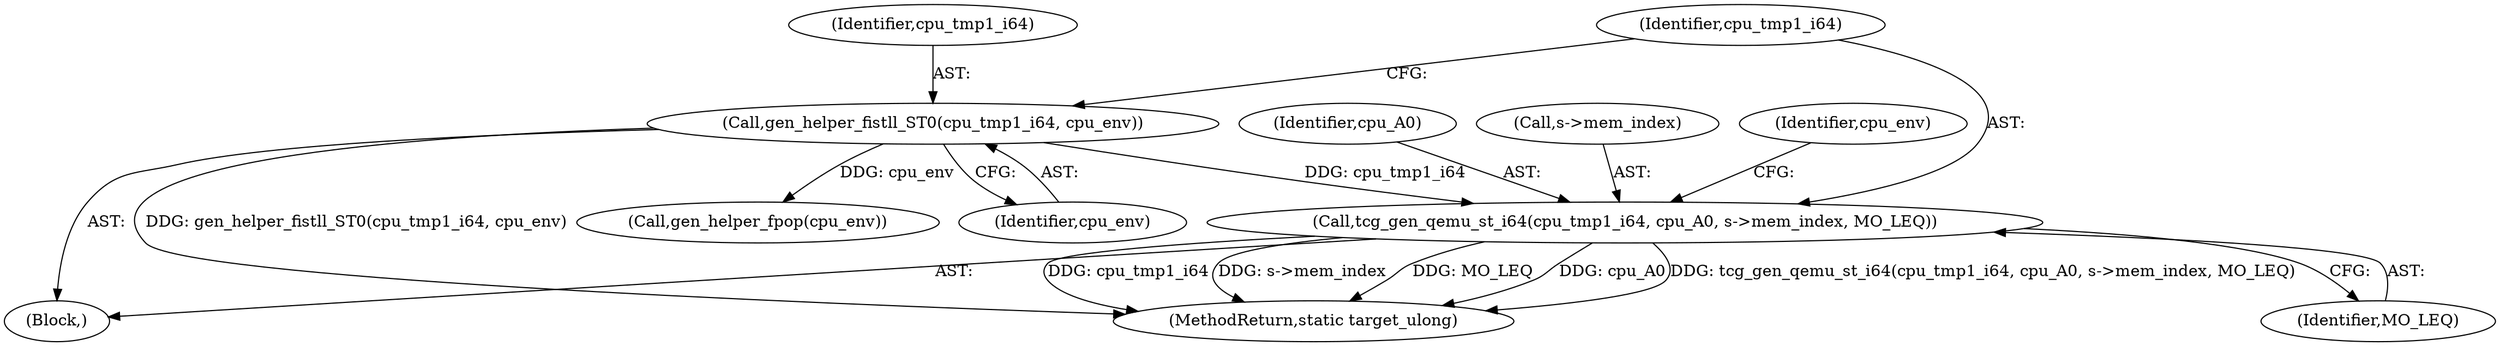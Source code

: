digraph "0_qemu_30663fd26c0307e414622c7a8607fbc04f92ec14@pointer" {
"1004846" [label="(Call,tcg_gen_qemu_st_i64(cpu_tmp1_i64, cpu_A0, s->mem_index, MO_LEQ))"];
"1004843" [label="(Call,gen_helper_fistll_ST0(cpu_tmp1_i64, cpu_env))"];
"1004848" [label="(Identifier,cpu_A0)"];
"1011840" [label="(MethodReturn,static target_ulong)"];
"1004847" [label="(Identifier,cpu_tmp1_i64)"];
"1004849" [label="(Call,s->mem_index)"];
"1004852" [label="(Identifier,MO_LEQ)"];
"1004843" [label="(Call,gen_helper_fistll_ST0(cpu_tmp1_i64, cpu_env))"];
"1004853" [label="(Call,gen_helper_fpop(cpu_env))"];
"1004845" [label="(Identifier,cpu_env)"];
"1004480" [label="(Block,)"];
"1004846" [label="(Call,tcg_gen_qemu_st_i64(cpu_tmp1_i64, cpu_A0, s->mem_index, MO_LEQ))"];
"1004854" [label="(Identifier,cpu_env)"];
"1004844" [label="(Identifier,cpu_tmp1_i64)"];
"1004846" -> "1004480"  [label="AST: "];
"1004846" -> "1004852"  [label="CFG: "];
"1004847" -> "1004846"  [label="AST: "];
"1004848" -> "1004846"  [label="AST: "];
"1004849" -> "1004846"  [label="AST: "];
"1004852" -> "1004846"  [label="AST: "];
"1004854" -> "1004846"  [label="CFG: "];
"1004846" -> "1011840"  [label="DDG: s->mem_index"];
"1004846" -> "1011840"  [label="DDG: MO_LEQ"];
"1004846" -> "1011840"  [label="DDG: cpu_A0"];
"1004846" -> "1011840"  [label="DDG: tcg_gen_qemu_st_i64(cpu_tmp1_i64, cpu_A0, s->mem_index, MO_LEQ)"];
"1004846" -> "1011840"  [label="DDG: cpu_tmp1_i64"];
"1004843" -> "1004846"  [label="DDG: cpu_tmp1_i64"];
"1004843" -> "1004480"  [label="AST: "];
"1004843" -> "1004845"  [label="CFG: "];
"1004844" -> "1004843"  [label="AST: "];
"1004845" -> "1004843"  [label="AST: "];
"1004847" -> "1004843"  [label="CFG: "];
"1004843" -> "1011840"  [label="DDG: gen_helper_fistll_ST0(cpu_tmp1_i64, cpu_env)"];
"1004843" -> "1004853"  [label="DDG: cpu_env"];
}
